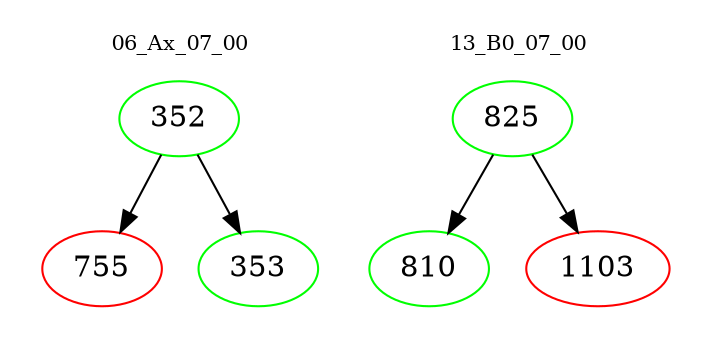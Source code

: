 digraph{
subgraph cluster_0 {
color = white
label = "06_Ax_07_00";
fontsize=10;
T0_352 [label="352", color="green"]
T0_352 -> T0_755 [color="black"]
T0_755 [label="755", color="red"]
T0_352 -> T0_353 [color="black"]
T0_353 [label="353", color="green"]
}
subgraph cluster_1 {
color = white
label = "13_B0_07_00";
fontsize=10;
T1_825 [label="825", color="green"]
T1_825 -> T1_810 [color="black"]
T1_810 [label="810", color="green"]
T1_825 -> T1_1103 [color="black"]
T1_1103 [label="1103", color="red"]
}
}

